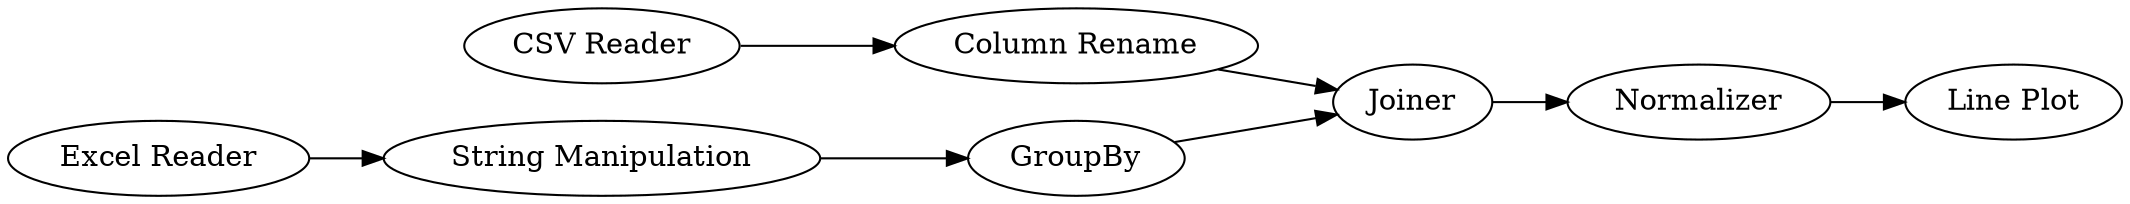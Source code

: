 digraph {
	3 -> 7
	5 -> 4
	1 -> 5
	8 -> 2
	7 -> 6
	4 -> 6
	6 -> 8
	5 [label="String Manipulation"]
	1 [label="Excel Reader"]
	7 [label="Column Rename"]
	4 [label=GroupBy]
	6 [label=Joiner]
	8 [label=Normalizer]
	3 [label="CSV Reader"]
	2 [label="Line Plot"]
	rankdir=LR
}
